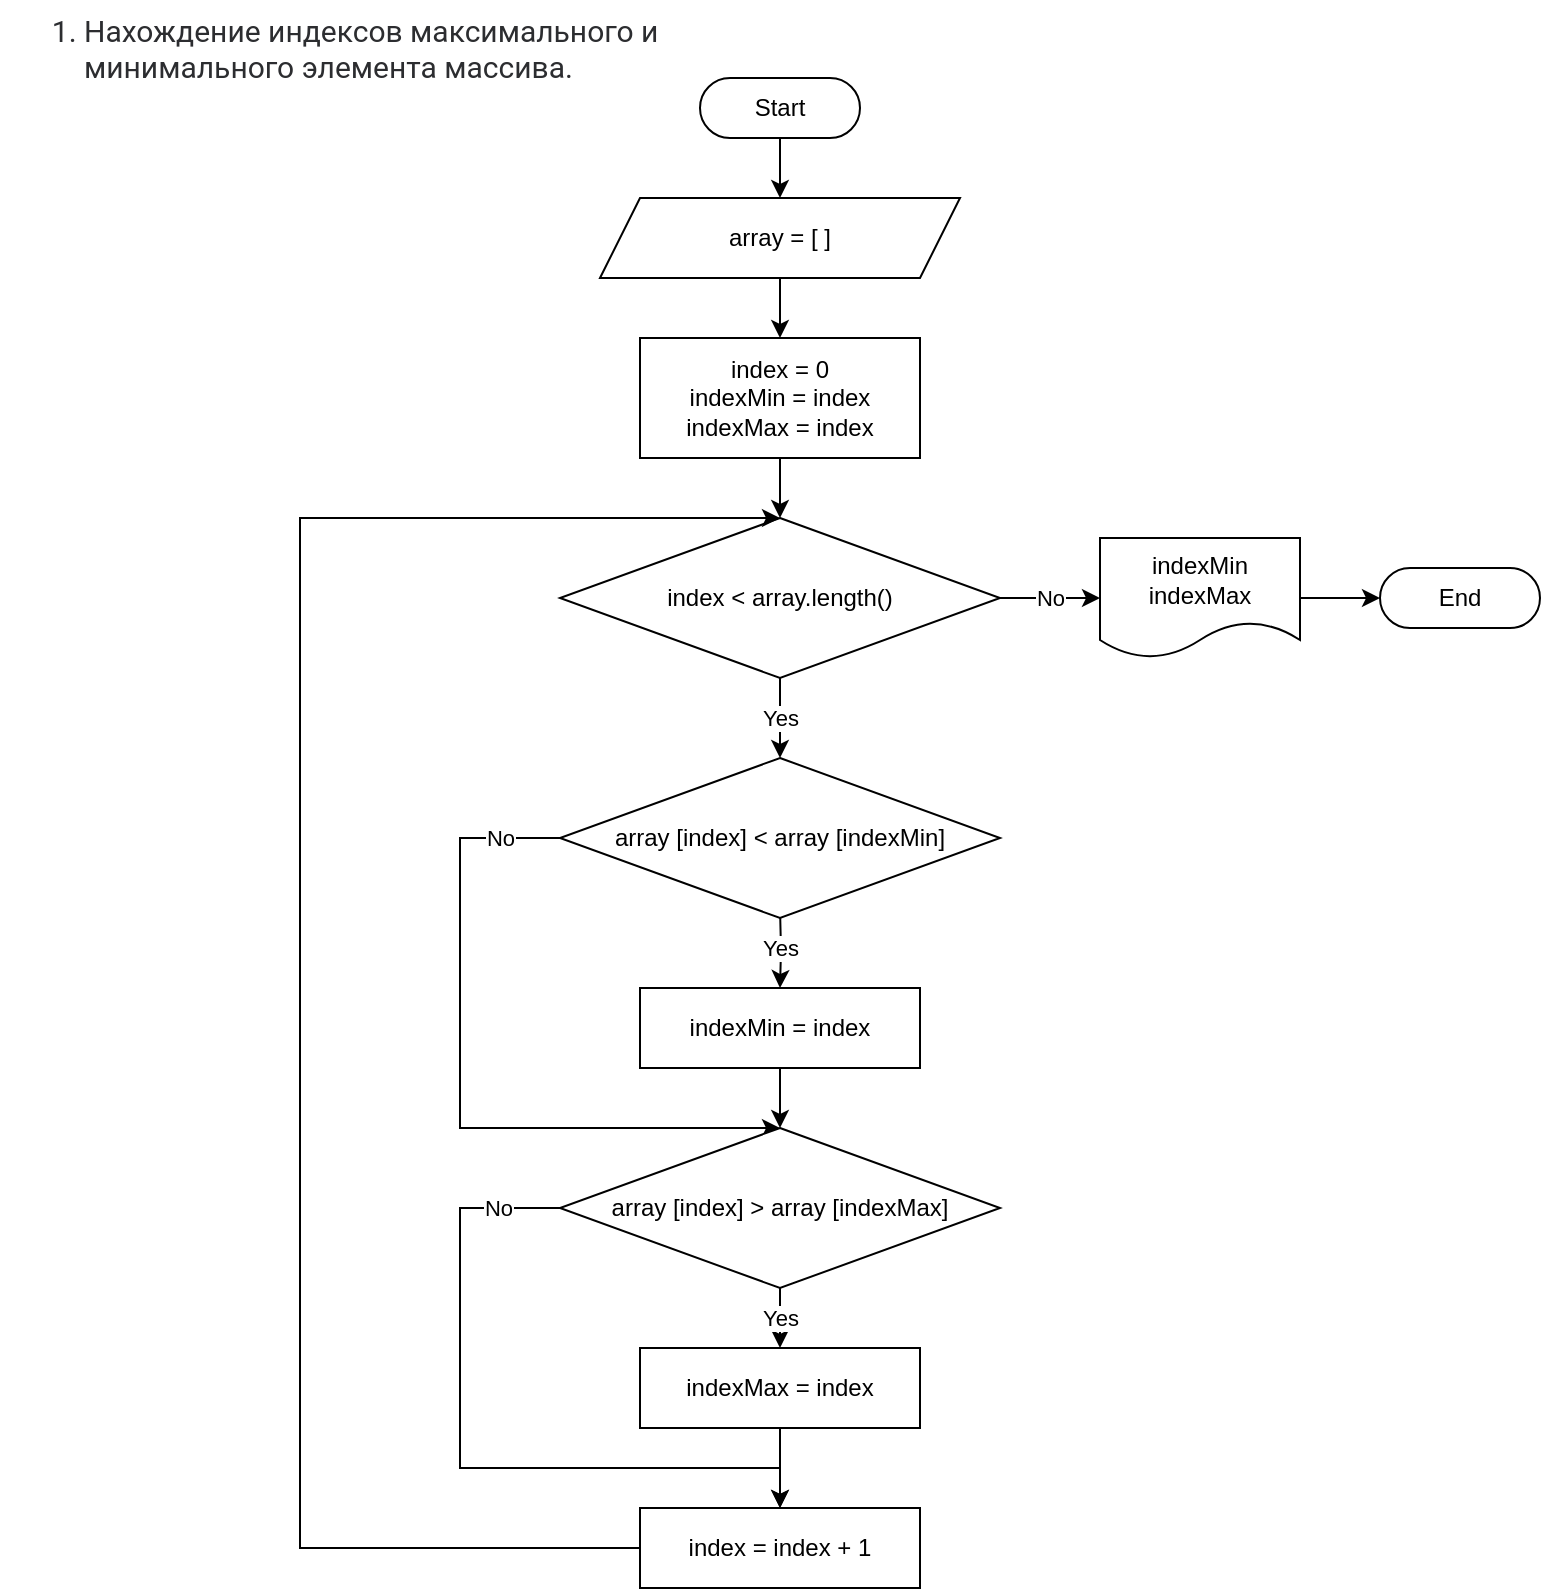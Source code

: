 <mxfile version="20.6.0" type="device" pages="5"><diagram id="g46qY6G9plLQHT_ADbXJ" name="Index of min &amp; max"><mxGraphModel dx="1826" dy="781" grid="1" gridSize="10" guides="1" tooltips="1" connect="1" arrows="1" fold="1" page="1" pageScale="1" pageWidth="827" pageHeight="1169" math="0" shadow="0"><root><mxCell id="0"/><mxCell id="1" parent="0"/><mxCell id="9_4w6wqe3L1vq4C21Mt_-15" style="edgeStyle=orthogonalEdgeStyle;rounded=0;orthogonalLoop=1;jettySize=auto;html=1;exitX=0.5;exitY=1;exitDx=0;exitDy=0;entryX=0.5;entryY=0;entryDx=0;entryDy=0;" edge="1" parent="1" source="9_4w6wqe3L1vq4C21Mt_-2" target="9_4w6wqe3L1vq4C21Mt_-5"><mxGeometry relative="1" as="geometry"/></mxCell><mxCell id="9_4w6wqe3L1vq4C21Mt_-2" value="Start" style="rounded=1;whiteSpace=wrap;html=1;arcSize=50;" vertex="1" parent="1"><mxGeometry x="360" y="59" width="80" height="30" as="geometry"/></mxCell><mxCell id="9_4w6wqe3L1vq4C21Mt_-17" style="edgeStyle=orthogonalEdgeStyle;rounded=0;orthogonalLoop=1;jettySize=auto;html=1;exitX=0.5;exitY=1;exitDx=0;exitDy=0;entryX=0.5;entryY=0;entryDx=0;entryDy=0;" edge="1" parent="1" source="9_4w6wqe3L1vq4C21Mt_-4" target="9_4w6wqe3L1vq4C21Mt_-7"><mxGeometry relative="1" as="geometry"/></mxCell><mxCell id="9_4w6wqe3L1vq4C21Mt_-4" value="index = 0&lt;br&gt;indexMin = index&lt;br&gt;indexMax = index" style="rounded=0;whiteSpace=wrap;html=1;" vertex="1" parent="1"><mxGeometry x="330" y="189" width="140" height="60" as="geometry"/></mxCell><mxCell id="9_4w6wqe3L1vq4C21Mt_-16" style="edgeStyle=orthogonalEdgeStyle;rounded=0;orthogonalLoop=1;jettySize=auto;html=1;exitX=0.5;exitY=1;exitDx=0;exitDy=0;entryX=0.5;entryY=0;entryDx=0;entryDy=0;" edge="1" parent="1" source="9_4w6wqe3L1vq4C21Mt_-5" target="9_4w6wqe3L1vq4C21Mt_-4"><mxGeometry relative="1" as="geometry"/></mxCell><mxCell id="9_4w6wqe3L1vq4C21Mt_-5" value="array = [ ]" style="shape=parallelogram;perimeter=parallelogramPerimeter;whiteSpace=wrap;html=1;fixedSize=1;" vertex="1" parent="1"><mxGeometry x="310" y="119" width="180" height="40" as="geometry"/></mxCell><mxCell id="9_4w6wqe3L1vq4C21Mt_-6" value="&lt;ol style=&quot;box-sizing: border-box; margin-top: 0px; margin-bottom: 10px; color: rgb(44, 45, 48); font-family: Roboto, &amp;quot;San Francisco&amp;quot;, &amp;quot;Helvetica Neue&amp;quot;, Helvetica, Arial; font-size: 15px; font-style: normal; font-variant-ligatures: normal; font-variant-caps: normal; font-weight: 400; letter-spacing: normal; orphans: 2; text-align: start; text-indent: 0px; text-transform: none; widows: 2; word-spacing: 0px; -webkit-text-stroke-width: 0px; background-color: rgb(255, 255, 255); text-decoration-thickness: initial; text-decoration-style: initial; text-decoration-color: initial;&quot;&gt;&lt;li style=&quot;box-sizing: border-box;&quot;&gt;Нахождение индексов максимального и минимального элемента массива.&lt;/li&gt;&lt;/ol&gt;" style="text;whiteSpace=wrap;html=1;" vertex="1" parent="1"><mxGeometry x="10" y="20" width="330" height="70" as="geometry"/></mxCell><mxCell id="9_4w6wqe3L1vq4C21Mt_-18" value="No" style="edgeStyle=orthogonalEdgeStyle;rounded=0;orthogonalLoop=1;jettySize=auto;html=1;exitX=1;exitY=0.5;exitDx=0;exitDy=0;entryX=0;entryY=0.5;entryDx=0;entryDy=0;" edge="1" parent="1" source="9_4w6wqe3L1vq4C21Mt_-7" target="9_4w6wqe3L1vq4C21Mt_-13"><mxGeometry relative="1" as="geometry"/></mxCell><mxCell id="9_4w6wqe3L1vq4C21Mt_-20" value="Yes" style="edgeStyle=orthogonalEdgeStyle;rounded=0;orthogonalLoop=1;jettySize=auto;html=1;exitX=0.5;exitY=1;exitDx=0;exitDy=0;entryX=0.5;entryY=0;entryDx=0;entryDy=0;" edge="1" parent="1" source="9_4w6wqe3L1vq4C21Mt_-7" target="9_4w6wqe3L1vq4C21Mt_-8"><mxGeometry relative="1" as="geometry"/></mxCell><mxCell id="9_4w6wqe3L1vq4C21Mt_-7" value="index &amp;lt; array.length()" style="rhombus;whiteSpace=wrap;html=1;" vertex="1" parent="1"><mxGeometry x="290" y="279" width="220" height="80" as="geometry"/></mxCell><mxCell id="9_4w6wqe3L1vq4C21Mt_-21" value="Yes" style="edgeStyle=orthogonalEdgeStyle;rounded=0;orthogonalLoop=1;jettySize=auto;html=1;exitX=0.5;exitY=1;exitDx=0;exitDy=0;entryX=0.5;entryY=0;entryDx=0;entryDy=0;" edge="1" parent="1" target="9_4w6wqe3L1vq4C21Mt_-9"><mxGeometry relative="1" as="geometry"><mxPoint x="400" y="474" as="sourcePoint"/></mxGeometry></mxCell><mxCell id="9_4w6wqe3L1vq4C21Mt_-22" value="No" style="edgeStyle=orthogonalEdgeStyle;rounded=0;orthogonalLoop=1;jettySize=auto;html=1;exitX=0;exitY=0.5;exitDx=0;exitDy=0;entryX=0.5;entryY=0;entryDx=0;entryDy=0;" edge="1" parent="1" source="9_4w6wqe3L1vq4C21Mt_-8" target="9_4w6wqe3L1vq4C21Mt_-10"><mxGeometry x="-0.829" relative="1" as="geometry"><mxPoint x="290" y="434" as="sourcePoint"/><Array as="points"><mxPoint x="240" y="439"/><mxPoint x="240" y="584"/></Array><mxPoint as="offset"/></mxGeometry></mxCell><mxCell id="9_4w6wqe3L1vq4C21Mt_-8" value="array [index] &amp;lt; array [indexMin]" style="rhombus;whiteSpace=wrap;html=1;" vertex="1" parent="1"><mxGeometry x="290" y="399" width="220" height="80" as="geometry"/></mxCell><mxCell id="9_4w6wqe3L1vq4C21Mt_-24" style="edgeStyle=orthogonalEdgeStyle;rounded=0;orthogonalLoop=1;jettySize=auto;html=1;exitX=0.5;exitY=1;exitDx=0;exitDy=0;entryX=0.5;entryY=0;entryDx=0;entryDy=0;" edge="1" parent="1" source="9_4w6wqe3L1vq4C21Mt_-9" target="9_4w6wqe3L1vq4C21Mt_-10"><mxGeometry relative="1" as="geometry"><mxPoint x="400" y="564.0" as="targetPoint"/></mxGeometry></mxCell><mxCell id="9_4w6wqe3L1vq4C21Mt_-9" value="indexMin = index" style="rounded=0;whiteSpace=wrap;html=1;" vertex="1" parent="1"><mxGeometry x="330" y="514" width="140" height="40" as="geometry"/></mxCell><mxCell id="9_4w6wqe3L1vq4C21Mt_-25" value="Yes" style="edgeStyle=orthogonalEdgeStyle;rounded=0;orthogonalLoop=1;jettySize=auto;html=1;exitX=0.5;exitY=1;exitDx=0;exitDy=0;entryX=0.5;entryY=0;entryDx=0;entryDy=0;" edge="1" parent="1" source="9_4w6wqe3L1vq4C21Mt_-10" target="9_4w6wqe3L1vq4C21Mt_-11"><mxGeometry relative="1" as="geometry"/></mxCell><mxCell id="9_4w6wqe3L1vq4C21Mt_-29" value="No" style="edgeStyle=orthogonalEdgeStyle;rounded=0;orthogonalLoop=1;jettySize=auto;html=1;exitX=0;exitY=0.5;exitDx=0;exitDy=0;entryX=0.5;entryY=0;entryDx=0;entryDy=0;" edge="1" parent="1" source="9_4w6wqe3L1vq4C21Mt_-10" target="9_4w6wqe3L1vq4C21Mt_-12"><mxGeometry x="-0.829" relative="1" as="geometry"><Array as="points"><mxPoint x="240" y="624"/><mxPoint x="240" y="754"/><mxPoint x="400" y="754"/></Array><mxPoint as="offset"/></mxGeometry></mxCell><mxCell id="9_4w6wqe3L1vq4C21Mt_-10" value="array [index] &amp;gt; array [indexMax]" style="rhombus;whiteSpace=wrap;html=1;" vertex="1" parent="1"><mxGeometry x="290" y="584" width="220" height="80" as="geometry"/></mxCell><mxCell id="9_4w6wqe3L1vq4C21Mt_-28" style="edgeStyle=orthogonalEdgeStyle;rounded=0;orthogonalLoop=1;jettySize=auto;html=1;exitX=0.5;exitY=1;exitDx=0;exitDy=0;entryX=0.5;entryY=0;entryDx=0;entryDy=0;" edge="1" parent="1" source="9_4w6wqe3L1vq4C21Mt_-11" target="9_4w6wqe3L1vq4C21Mt_-12"><mxGeometry relative="1" as="geometry"/></mxCell><mxCell id="9_4w6wqe3L1vq4C21Mt_-11" value="indexMax = index" style="rounded=0;whiteSpace=wrap;html=1;" vertex="1" parent="1"><mxGeometry x="330" y="694" width="140" height="40" as="geometry"/></mxCell><mxCell id="9_4w6wqe3L1vq4C21Mt_-27" style="edgeStyle=orthogonalEdgeStyle;rounded=0;orthogonalLoop=1;jettySize=auto;html=1;exitX=0;exitY=0.5;exitDx=0;exitDy=0;entryX=0.5;entryY=0;entryDx=0;entryDy=0;" edge="1" parent="1" source="9_4w6wqe3L1vq4C21Mt_-12" target="9_4w6wqe3L1vq4C21Mt_-7"><mxGeometry relative="1" as="geometry"><mxPoint x="170" y="469.0" as="targetPoint"/><Array as="points"><mxPoint x="160" y="794"/><mxPoint x="160" y="279"/></Array></mxGeometry></mxCell><mxCell id="9_4w6wqe3L1vq4C21Mt_-12" value="index = index + 1" style="rounded=0;whiteSpace=wrap;html=1;" vertex="1" parent="1"><mxGeometry x="330" y="774" width="140" height="40" as="geometry"/></mxCell><mxCell id="9_4w6wqe3L1vq4C21Mt_-19" style="edgeStyle=orthogonalEdgeStyle;rounded=0;orthogonalLoop=1;jettySize=auto;html=1;exitX=1;exitY=0.5;exitDx=0;exitDy=0;entryX=0;entryY=0.5;entryDx=0;entryDy=0;" edge="1" parent="1" source="9_4w6wqe3L1vq4C21Mt_-13" target="9_4w6wqe3L1vq4C21Mt_-14"><mxGeometry relative="1" as="geometry"/></mxCell><mxCell id="9_4w6wqe3L1vq4C21Mt_-13" value="indexMin&lt;br&gt;indexMax" style="shape=document;whiteSpace=wrap;html=1;boundedLbl=1;" vertex="1" parent="1"><mxGeometry x="560" y="289" width="100" height="60" as="geometry"/></mxCell><mxCell id="9_4w6wqe3L1vq4C21Mt_-14" value="End" style="rounded=1;whiteSpace=wrap;html=1;arcSize=50;" vertex="1" parent="1"><mxGeometry x="700" y="304" width="80" height="30" as="geometry"/></mxCell></root></mxGraphModel></diagram><diagram id="06naS_0exlaJcxvczkO4" name="Revers array"><mxGraphModel dx="1278" dy="547" grid="1" gridSize="10" guides="1" tooltips="1" connect="1" arrows="1" fold="1" page="1" pageScale="1" pageWidth="827" pageHeight="1169" math="0" shadow="0"><root><mxCell id="0"/><mxCell id="1" parent="0"/><mxCell id="79FmOoNISlEp_5ZtCaht-1" value="&lt;ol style=&quot;box-sizing: border-box; margin-top: 0px; margin-bottom: 10px; color: rgb(44, 45, 48); font-family: Roboto, &amp;quot;San Francisco&amp;quot;, &amp;quot;Helvetica Neue&amp;quot;, Helvetica, Arial; font-size: 15px; font-style: normal; font-variant-ligatures: normal; font-variant-caps: normal; font-weight: 400; letter-spacing: normal; orphans: 2; text-align: start; text-indent: 0px; text-transform: none; widows: 2; word-spacing: 0px; -webkit-text-stroke-width: 0px; background-color: rgb(255, 255, 255); text-decoration-thickness: initial; text-decoration-style: initial; text-decoration-color: initial;&quot;&gt;&lt;li style=&quot;box-sizing: border-box;&quot;&gt;Задание на «разворот» массива. Нужно перевернуть массив и записать его в обратном порядке.&lt;/li&gt;&lt;/ol&gt;" style="text;whiteSpace=wrap;html=1;" vertex="1" parent="1"><mxGeometry x="20" y="20" width="310" height="70" as="geometry"/></mxCell><mxCell id="M-5J3ayrp5EI2dBmneDd-9" style="edgeStyle=orthogonalEdgeStyle;rounded=0;orthogonalLoop=1;jettySize=auto;html=1;exitX=0.5;exitY=1;exitDx=0;exitDy=0;entryX=0.5;entryY=0;entryDx=0;entryDy=0;" edge="1" parent="1" source="M-5J3ayrp5EI2dBmneDd-1" target="M-5J3ayrp5EI2dBmneDd-3"><mxGeometry relative="1" as="geometry"/></mxCell><mxCell id="M-5J3ayrp5EI2dBmneDd-1" value="Start" style="rounded=1;whiteSpace=wrap;html=1;arcSize=50;" vertex="1" parent="1"><mxGeometry x="374" y="60" width="80" height="30" as="geometry"/></mxCell><mxCell id="M-5J3ayrp5EI2dBmneDd-11" style="edgeStyle=orthogonalEdgeStyle;rounded=0;orthogonalLoop=1;jettySize=auto;html=1;exitX=0.5;exitY=1;exitDx=0;exitDy=0;entryX=0.5;entryY=0;entryDx=0;entryDy=0;" edge="1" parent="1" source="M-5J3ayrp5EI2dBmneDd-2" target="M-5J3ayrp5EI2dBmneDd-4"><mxGeometry relative="1" as="geometry"/></mxCell><mxCell id="M-5J3ayrp5EI2dBmneDd-2" value="index = 0&lt;br&gt;temp = 0" style="rounded=0;whiteSpace=wrap;html=1;" vertex="1" parent="1"><mxGeometry x="344" y="189" width="140" height="60" as="geometry"/></mxCell><mxCell id="M-5J3ayrp5EI2dBmneDd-10" style="edgeStyle=orthogonalEdgeStyle;rounded=0;orthogonalLoop=1;jettySize=auto;html=1;exitX=0.5;exitY=1;exitDx=0;exitDy=0;entryX=0.5;entryY=0;entryDx=0;entryDy=0;" edge="1" parent="1" source="M-5J3ayrp5EI2dBmneDd-3" target="M-5J3ayrp5EI2dBmneDd-2"><mxGeometry relative="1" as="geometry"/></mxCell><mxCell id="M-5J3ayrp5EI2dBmneDd-3" value="array = [ ]" style="shape=parallelogram;perimeter=parallelogramPerimeter;whiteSpace=wrap;html=1;fixedSize=1;" vertex="1" parent="1"><mxGeometry x="324" y="119" width="180" height="40" as="geometry"/></mxCell><mxCell id="M-5J3ayrp5EI2dBmneDd-12" value="No" style="edgeStyle=orthogonalEdgeStyle;rounded=0;orthogonalLoop=1;jettySize=auto;html=1;exitX=1;exitY=0.5;exitDx=0;exitDy=0;entryX=0;entryY=0.5;entryDx=0;entryDy=0;" edge="1" parent="1" source="M-5J3ayrp5EI2dBmneDd-4" target="M-5J3ayrp5EI2dBmneDd-5"><mxGeometry relative="1" as="geometry"/></mxCell><mxCell id="M-5J3ayrp5EI2dBmneDd-14" value="Yes" style="edgeStyle=orthogonalEdgeStyle;rounded=0;orthogonalLoop=1;jettySize=auto;html=1;exitX=0.5;exitY=1;exitDx=0;exitDy=0;entryX=0.5;entryY=0;entryDx=0;entryDy=0;" edge="1" parent="1" source="M-5J3ayrp5EI2dBmneDd-4" target="M-5J3ayrp5EI2dBmneDd-7"><mxGeometry relative="1" as="geometry"/></mxCell><mxCell id="M-5J3ayrp5EI2dBmneDd-4" value="index &amp;lt; array.length() / 2" style="rhombus;whiteSpace=wrap;html=1;" vertex="1" parent="1"><mxGeometry x="304" y="279" width="220" height="80" as="geometry"/></mxCell><mxCell id="M-5J3ayrp5EI2dBmneDd-13" style="edgeStyle=orthogonalEdgeStyle;rounded=0;orthogonalLoop=1;jettySize=auto;html=1;exitX=1;exitY=0.5;exitDx=0;exitDy=0;entryX=0;entryY=0.5;entryDx=0;entryDy=0;" edge="1" parent="1" source="M-5J3ayrp5EI2dBmneDd-5" target="M-5J3ayrp5EI2dBmneDd-6"><mxGeometry relative="1" as="geometry"/></mxCell><mxCell id="M-5J3ayrp5EI2dBmneDd-5" value="array [ ]" style="shape=document;whiteSpace=wrap;html=1;boundedLbl=1;" vertex="1" parent="1"><mxGeometry x="570" y="289" width="100" height="60" as="geometry"/></mxCell><mxCell id="M-5J3ayrp5EI2dBmneDd-6" value="End" style="rounded=1;whiteSpace=wrap;html=1;arcSize=50;" vertex="1" parent="1"><mxGeometry x="700" y="304" width="80" height="30" as="geometry"/></mxCell><mxCell id="M-5J3ayrp5EI2dBmneDd-15" style="edgeStyle=orthogonalEdgeStyle;rounded=0;orthogonalLoop=1;jettySize=auto;html=1;exitX=0.5;exitY=1;exitDx=0;exitDy=0;entryX=0.5;entryY=0;entryDx=0;entryDy=0;" edge="1" parent="1" source="M-5J3ayrp5EI2dBmneDd-7" target="M-5J3ayrp5EI2dBmneDd-8"><mxGeometry relative="1" as="geometry"/></mxCell><mxCell id="M-5J3ayrp5EI2dBmneDd-7" value="temp = array [index]&lt;br&gt;array [index] = array [array.length() - 1 - index]&lt;br&gt;array [array.length() - 1 - index] = temp" style="rounded=0;whiteSpace=wrap;html=1;" vertex="1" parent="1"><mxGeometry x="278" y="400" width="272" height="80" as="geometry"/></mxCell><mxCell id="M-5J3ayrp5EI2dBmneDd-16" style="edgeStyle=orthogonalEdgeStyle;rounded=0;orthogonalLoop=1;jettySize=auto;html=1;exitX=0;exitY=0.5;exitDx=0;exitDy=0;entryX=0.5;entryY=0;entryDx=0;entryDy=0;" edge="1" parent="1" source="M-5J3ayrp5EI2dBmneDd-8" target="M-5J3ayrp5EI2dBmneDd-4"><mxGeometry relative="1" as="geometry"><Array as="points"><mxPoint x="200" y="530"/><mxPoint x="200" y="280"/></Array></mxGeometry></mxCell><mxCell id="M-5J3ayrp5EI2dBmneDd-8" value="index = index + 1" style="rounded=0;whiteSpace=wrap;html=1;" vertex="1" parent="1"><mxGeometry x="344" y="510" width="140" height="40" as="geometry"/></mxCell></root></mxGraphModel></diagram><diagram id="y_AeFavPxrfUflR2GoFU" name="Sum btwn min &amp; max"><mxGraphModel dx="1504" dy="644" grid="1" gridSize="10" guides="1" tooltips="1" connect="1" arrows="1" fold="1" page="1" pageScale="1" pageWidth="827" pageHeight="1169" math="0" shadow="0"><root><mxCell id="0"/><mxCell id="1" parent="0"/><mxCell id="-byNs8AyeAyJ2BwmEycw-1" value="&lt;ol style=&quot;box-sizing: border-box; margin-top: 0px; margin-bottom: 10px; color: rgb(44, 45, 48); font-family: Roboto, &amp;quot;San Francisco&amp;quot;, &amp;quot;Helvetica Neue&amp;quot;, Helvetica, Arial; font-size: 15px; font-style: normal; font-variant-ligatures: normal; font-variant-caps: normal; font-weight: 400; letter-spacing: normal; orphans: 2; text-align: start; text-indent: 0px; text-transform: none; widows: 2; word-spacing: 0px; -webkit-text-stroke-width: 0px; background-color: rgb(255, 255, 255); text-decoration-thickness: initial; text-decoration-style: initial; text-decoration-color: initial;&quot;&gt;&lt;li style=&quot;box-sizing: border-box;&quot;&gt;**Найти сумму элементов массива, лежащих между максимальным и минимальным по значению элементами.&lt;/li&gt;&lt;/ol&gt;" style="text;whiteSpace=wrap;html=1;" vertex="1" parent="1"><mxGeometry x="10" y="10" width="290" height="90" as="geometry"/></mxCell><mxCell id="rxrX0Rbo1iUaNbuoiHGI-9" style="edgeStyle=orthogonalEdgeStyle;rounded=0;orthogonalLoop=1;jettySize=auto;html=1;exitX=0.5;exitY=1;exitDx=0;exitDy=0;" edge="1" parent="1" source="2Vf_qj2Uu1iFKMlsZlyc-1" target="2Vf_qj2Uu1iFKMlsZlyc-3"><mxGeometry relative="1" as="geometry"/></mxCell><mxCell id="2Vf_qj2Uu1iFKMlsZlyc-1" value="Start" style="rounded=1;whiteSpace=wrap;html=1;arcSize=50;" vertex="1" parent="1"><mxGeometry x="374" y="40" width="80" height="30" as="geometry"/></mxCell><mxCell id="rxrX0Rbo1iUaNbuoiHGI-10" style="edgeStyle=orthogonalEdgeStyle;rounded=0;orthogonalLoop=1;jettySize=auto;html=1;exitX=0.5;exitY=1;exitDx=0;exitDy=0;" edge="1" parent="1" source="2Vf_qj2Uu1iFKMlsZlyc-3" target="b9pRMbXUr1TH-avCckxV-1"><mxGeometry relative="1" as="geometry"/></mxCell><mxCell id="2Vf_qj2Uu1iFKMlsZlyc-3" value="array = [ ]" style="shape=parallelogram;perimeter=parallelogramPerimeter;whiteSpace=wrap;html=1;fixedSize=1;" vertex="1" parent="1"><mxGeometry x="324" y="99" width="180" height="40" as="geometry"/></mxCell><mxCell id="rxrX0Rbo1iUaNbuoiHGI-2" value="Yes" style="edgeStyle=orthogonalEdgeStyle;rounded=0;orthogonalLoop=1;jettySize=auto;html=1;exitX=0.5;exitY=1;exitDx=0;exitDy=0;entryX=0.5;entryY=0;entryDx=0;entryDy=0;" edge="1" parent="1" source="2Vf_qj2Uu1iFKMlsZlyc-4" target="RX5rObTKGkefkfwkR0jN-1"><mxGeometry relative="1" as="geometry"/></mxCell><mxCell id="rxrX0Rbo1iUaNbuoiHGI-8" value="No&lt;span style=&quot;color: rgba(0, 0, 0, 0); font-family: monospace; font-size: 0px; text-align: start; background-color: rgb(248, 249, 250);&quot;&gt;%3CmxGraphModel%3E%3Croot%3E%3CmxCell%20id%3D%220%22%2F%3E%3CmxCell%20id%3D%221%22%20parent%3D%220%22%2F%3E%3CmxCell%20id%3D%222%22%20value%3D%22index%20%26amp%3Blt%3B%20array.length%22%20style%3D%22rhombus%3BwhiteSpace%3Dwrap%3Bhtml%3D1%3B%22%20vertex%3D%221%22%20parent%3D%221%22%3E%3CmxGeometry%20x%3D%22304%22%20y%3D%22280%22%20width%3D%22220%22%20height%3D%2280%22%20as%3D%22geometry%22%2F%3E%3C%2FmxCell%3E%3C%2Froot%3E%3C%2FmxGraphModel%3E&lt;/span&gt;" style="edgeStyle=orthogonalEdgeStyle;rounded=0;orthogonalLoop=1;jettySize=auto;html=1;exitX=1;exitY=0.5;exitDx=0;exitDy=0;entryX=0.5;entryY=0;entryDx=0;entryDy=0;" edge="1" parent="1" source="2Vf_qj2Uu1iFKMlsZlyc-4" target="rxrX0Rbo1iUaNbuoiHGI-13"><mxGeometry x="-0.829" relative="1" as="geometry"><mxPoint x="580" y="320" as="targetPoint"/><Array as="points"><mxPoint x="905" y="320"/></Array><mxPoint as="offset"/></mxGeometry></mxCell><mxCell id="2Vf_qj2Uu1iFKMlsZlyc-4" value="index &amp;lt; array.length()" style="rhombus;whiteSpace=wrap;html=1;" vertex="1" parent="1"><mxGeometry x="304" y="280" width="220" height="80" as="geometry"/></mxCell><mxCell id="rxrX0Rbo1iUaNbuoiHGI-34" style="edgeStyle=orthogonalEdgeStyle;rounded=0;orthogonalLoop=1;jettySize=auto;html=1;entryX=0.5;entryY=0;entryDx=0;entryDy=0;" edge="1" parent="1" source="2Vf_qj2Uu1iFKMlsZlyc-5" target="2Vf_qj2Uu1iFKMlsZlyc-6"><mxGeometry relative="1" as="geometry"/></mxCell><mxCell id="2Vf_qj2Uu1iFKMlsZlyc-5" value="sum" style="shape=document;whiteSpace=wrap;html=1;boundedLbl=1;" vertex="1" parent="1"><mxGeometry x="860" y="820" width="100" height="60" as="geometry"/></mxCell><mxCell id="2Vf_qj2Uu1iFKMlsZlyc-6" value="End" style="rounded=1;whiteSpace=wrap;html=1;arcSize=50;" vertex="1" parent="1"><mxGeometry x="870" y="920" width="80" height="30" as="geometry"/></mxCell><mxCell id="rxrX0Rbo1iUaNbuoiHGI-3" value="Yes" style="edgeStyle=orthogonalEdgeStyle;rounded=0;orthogonalLoop=1;jettySize=auto;html=1;exitX=0.5;exitY=1;exitDx=0;exitDy=0;entryX=0.5;entryY=0;entryDx=0;entryDy=0;" edge="1" parent="1" source="RX5rObTKGkefkfwkR0jN-1" target="RX5rObTKGkefkfwkR0jN-2"><mxGeometry relative="1" as="geometry"/></mxCell><mxCell id="rxrX0Rbo1iUaNbuoiHGI-11" value="No" style="edgeStyle=orthogonalEdgeStyle;rounded=0;orthogonalLoop=1;jettySize=auto;html=1;exitX=0;exitY=0.5;exitDx=0;exitDy=0;entryX=0.5;entryY=0;entryDx=0;entryDy=0;" edge="1" parent="1" source="RX5rObTKGkefkfwkR0jN-1" target="RX5rObTKGkefkfwkR0jN-3"><mxGeometry x="-0.858" y="1" relative="1" as="geometry"><Array as="points"><mxPoint x="260" y="439"/><mxPoint x="260" y="580"/></Array><mxPoint as="offset"/></mxGeometry></mxCell><mxCell id="RX5rObTKGkefkfwkR0jN-1" value="array [index] &amp;lt; array [indexMin]" style="rhombus;whiteSpace=wrap;html=1;" vertex="1" parent="1"><mxGeometry x="304" y="399" width="220" height="80" as="geometry"/></mxCell><mxCell id="rxrX0Rbo1iUaNbuoiHGI-4" style="edgeStyle=orthogonalEdgeStyle;rounded=0;orthogonalLoop=1;jettySize=auto;html=1;exitX=0.5;exitY=1;exitDx=0;exitDy=0;entryX=0.5;entryY=0;entryDx=0;entryDy=0;" edge="1" parent="1" source="RX5rObTKGkefkfwkR0jN-2" target="RX5rObTKGkefkfwkR0jN-3"><mxGeometry relative="1" as="geometry"/></mxCell><mxCell id="RX5rObTKGkefkfwkR0jN-2" value="indexMin = index" style="rounded=0;whiteSpace=wrap;html=1;" vertex="1" parent="1"><mxGeometry x="344" y="514" width="140" height="40" as="geometry"/></mxCell><mxCell id="rxrX0Rbo1iUaNbuoiHGI-5" value="Yes" style="edgeStyle=orthogonalEdgeStyle;rounded=0;orthogonalLoop=1;jettySize=auto;html=1;exitX=0.5;exitY=1;exitDx=0;exitDy=0;" edge="1" parent="1" source="RX5rObTKGkefkfwkR0jN-3" target="RX5rObTKGkefkfwkR0jN-4"><mxGeometry relative="1" as="geometry"/></mxCell><mxCell id="rxrX0Rbo1iUaNbuoiHGI-12" value="No" style="edgeStyle=orthogonalEdgeStyle;rounded=0;orthogonalLoop=1;jettySize=auto;html=1;exitX=0;exitY=0.5;exitDx=0;exitDy=0;entryX=0.5;entryY=0;entryDx=0;entryDy=0;" edge="1" parent="1" source="RX5rObTKGkefkfwkR0jN-3" target="RX5rObTKGkefkfwkR0jN-5"><mxGeometry x="-0.858" relative="1" as="geometry"><mxPoint x="340" y="770" as="targetPoint"/><Array as="points"><mxPoint x="260" y="620"/><mxPoint x="260" y="750"/><mxPoint x="414" y="750"/></Array><mxPoint as="offset"/></mxGeometry></mxCell><mxCell id="RX5rObTKGkefkfwkR0jN-3" value="array [index] &amp;gt; array [indexMax]" style="rhombus;whiteSpace=wrap;html=1;" vertex="1" parent="1"><mxGeometry x="304" y="580" width="220" height="80" as="geometry"/></mxCell><mxCell id="rxrX0Rbo1iUaNbuoiHGI-6" style="edgeStyle=orthogonalEdgeStyle;rounded=0;orthogonalLoop=1;jettySize=auto;html=1;exitX=0.5;exitY=1;exitDx=0;exitDy=0;entryX=0.5;entryY=0;entryDx=0;entryDy=0;" edge="1" parent="1" source="RX5rObTKGkefkfwkR0jN-4" target="RX5rObTKGkefkfwkR0jN-5"><mxGeometry relative="1" as="geometry"/></mxCell><mxCell id="RX5rObTKGkefkfwkR0jN-4" value="indexMax = index" style="rounded=0;whiteSpace=wrap;html=1;" vertex="1" parent="1"><mxGeometry x="344" y="694" width="140" height="40" as="geometry"/></mxCell><mxCell id="rxrX0Rbo1iUaNbuoiHGI-14" style="edgeStyle=orthogonalEdgeStyle;rounded=0;orthogonalLoop=1;jettySize=auto;html=1;exitX=0;exitY=0.5;exitDx=0;exitDy=0;entryX=0.5;entryY=0;entryDx=0;entryDy=0;" edge="1" parent="1" source="RX5rObTKGkefkfwkR0jN-5" target="2Vf_qj2Uu1iFKMlsZlyc-4"><mxGeometry relative="1" as="geometry"><Array as="points"><mxPoint x="200" y="780"/><mxPoint x="200" y="280"/></Array></mxGeometry></mxCell><mxCell id="RX5rObTKGkefkfwkR0jN-5" value="index = index + 1" style="rounded=0;whiteSpace=wrap;html=1;" vertex="1" parent="1"><mxGeometry x="344" y="760" width="140" height="40" as="geometry"/></mxCell><mxCell id="rxrX0Rbo1iUaNbuoiHGI-1" style="edgeStyle=orthogonalEdgeStyle;rounded=0;orthogonalLoop=1;jettySize=auto;html=1;exitX=0.5;exitY=1;exitDx=0;exitDy=0;" edge="1" parent="1" source="b9pRMbXUr1TH-avCckxV-1" target="2Vf_qj2Uu1iFKMlsZlyc-4"><mxGeometry relative="1" as="geometry"/></mxCell><mxCell id="b9pRMbXUr1TH-avCckxV-1" value="index = 0&lt;br&gt;indexMin = index&lt;br&gt;indexMax = index&lt;br&gt;indexSum = 0&lt;br&gt;Sum = 0" style="rounded=0;whiteSpace=wrap;html=1;" vertex="1" parent="1"><mxGeometry x="344" y="170" width="140" height="79" as="geometry"/></mxCell><mxCell id="rxrX0Rbo1iUaNbuoiHGI-16" value="No" style="edgeStyle=orthogonalEdgeStyle;rounded=0;orthogonalLoop=1;jettySize=auto;html=1;exitX=0;exitY=0.5;exitDx=0;exitDy=0;" edge="1" parent="1" source="rxrX0Rbo1iUaNbuoiHGI-13" target="rxrX0Rbo1iUaNbuoiHGI-15"><mxGeometry x="-0.68" relative="1" as="geometry"><mxPoint x="875" y="441" as="sourcePoint"/><mxPoint as="offset"/></mxGeometry></mxCell><mxCell id="rxrX0Rbo1iUaNbuoiHGI-18" value="Yes" style="edgeStyle=orthogonalEdgeStyle;rounded=0;orthogonalLoop=1;jettySize=auto;html=1;exitX=1;exitY=0.5;exitDx=0;exitDy=0;entryX=0.5;entryY=0;entryDx=0;entryDy=0;" edge="1" parent="1" source="rxrX0Rbo1iUaNbuoiHGI-13" target="rxrX0Rbo1iUaNbuoiHGI-17"><mxGeometry x="-0.5" y="-1" relative="1" as="geometry"><mxPoint as="offset"/></mxGeometry></mxCell><mxCell id="rxrX0Rbo1iUaNbuoiHGI-13" value="indexMin &amp;lt; indexMax" style="rhombus;whiteSpace=wrap;html=1;" vertex="1" parent="1"><mxGeometry x="795" y="360" width="220" height="80" as="geometry"/></mxCell><mxCell id="rxrX0Rbo1iUaNbuoiHGI-24" style="edgeStyle=orthogonalEdgeStyle;rounded=0;orthogonalLoop=1;jettySize=auto;html=1;exitX=0.5;exitY=1;exitDx=0;exitDy=0;entryX=0.5;entryY=0;entryDx=0;entryDy=0;" edge="1" parent="1" source="rxrX0Rbo1iUaNbuoiHGI-15" target="rxrX0Rbo1iUaNbuoiHGI-19"><mxGeometry relative="1" as="geometry"/></mxCell><mxCell id="rxrX0Rbo1iUaNbuoiHGI-15" value="indexSum = indexMax + 1" style="whiteSpace=wrap;html=1;" vertex="1" parent="1"><mxGeometry x="645" y="460" width="210" height="40" as="geometry"/></mxCell><mxCell id="rxrX0Rbo1iUaNbuoiHGI-30" style="edgeStyle=orthogonalEdgeStyle;rounded=0;orthogonalLoop=1;jettySize=auto;html=1;exitX=0.5;exitY=1;exitDx=0;exitDy=0;entryX=0.5;entryY=0;entryDx=0;entryDy=0;" edge="1" parent="1" source="rxrX0Rbo1iUaNbuoiHGI-17" target="rxrX0Rbo1iUaNbuoiHGI-21"><mxGeometry relative="1" as="geometry"/></mxCell><mxCell id="rxrX0Rbo1iUaNbuoiHGI-17" value="indexSum = indexMin + 1" style="whiteSpace=wrap;html=1;" vertex="1" parent="1"><mxGeometry x="970" y="460" width="210" height="40" as="geometry"/></mxCell><mxCell id="rxrX0Rbo1iUaNbuoiHGI-26" value="Yes" style="edgeStyle=orthogonalEdgeStyle;rounded=0;orthogonalLoop=1;jettySize=auto;html=1;exitX=0.5;exitY=1;exitDx=0;exitDy=0;entryX=0.5;entryY=0;entryDx=0;entryDy=0;" edge="1" parent="1" source="rxrX0Rbo1iUaNbuoiHGI-19" target="rxrX0Rbo1iUaNbuoiHGI-20"><mxGeometry relative="1" as="geometry"/></mxCell><mxCell id="rxrX0Rbo1iUaNbuoiHGI-29" value="No" style="edgeStyle=orthogonalEdgeStyle;rounded=0;orthogonalLoop=1;jettySize=auto;html=1;exitX=1;exitY=0.5;exitDx=0;exitDy=0;entryX=0.5;entryY=0;entryDx=0;entryDy=0;" edge="1" parent="1" source="rxrX0Rbo1iUaNbuoiHGI-19" target="2Vf_qj2Uu1iFKMlsZlyc-5"><mxGeometry x="-0.797" relative="1" as="geometry"><mxPoint x="920.053" y="700.019" as="targetPoint"/><Array as="points"><mxPoint x="910" y="585"/><mxPoint x="910" y="820"/></Array><mxPoint as="offset"/></mxGeometry></mxCell><mxCell id="rxrX0Rbo1iUaNbuoiHGI-19" value="indexSum &amp;lt; indexMin" style="rhombus;whiteSpace=wrap;html=1;" vertex="1" parent="1"><mxGeometry x="640" y="545" width="220" height="80" as="geometry"/></mxCell><mxCell id="rxrX0Rbo1iUaNbuoiHGI-23" style="edgeStyle=orthogonalEdgeStyle;rounded=0;orthogonalLoop=1;jettySize=auto;html=1;exitX=0;exitY=0.5;exitDx=0;exitDy=0;entryX=0.5;entryY=0;entryDx=0;entryDy=0;" edge="1" parent="1" source="rxrX0Rbo1iUaNbuoiHGI-25" target="rxrX0Rbo1iUaNbuoiHGI-19"><mxGeometry relative="1" as="geometry"><Array as="points"><mxPoint x="590" y="754"/><mxPoint x="590" y="544"/></Array></mxGeometry></mxCell><mxCell id="rxrX0Rbo1iUaNbuoiHGI-27" style="edgeStyle=orthogonalEdgeStyle;rounded=0;orthogonalLoop=1;jettySize=auto;html=1;exitX=0.5;exitY=1;exitDx=0;exitDy=0;entryX=0.5;entryY=0;entryDx=0;entryDy=0;" edge="1" parent="1" source="rxrX0Rbo1iUaNbuoiHGI-20" target="rxrX0Rbo1iUaNbuoiHGI-25"><mxGeometry relative="1" as="geometry"/></mxCell><mxCell id="rxrX0Rbo1iUaNbuoiHGI-20" value="sum = sum + array [indexSum]" style="whiteSpace=wrap;html=1;" vertex="1" parent="1"><mxGeometry x="645" y="670" width="210" height="40" as="geometry"/></mxCell><mxCell id="rxrX0Rbo1iUaNbuoiHGI-33" value="No" style="edgeStyle=orthogonalEdgeStyle;rounded=0;orthogonalLoop=1;jettySize=auto;html=1;exitX=0;exitY=0.5;exitDx=0;exitDy=0;entryX=0.5;entryY=0;entryDx=0;entryDy=0;" edge="1" parent="1" source="rxrX0Rbo1iUaNbuoiHGI-21" target="2Vf_qj2Uu1iFKMlsZlyc-5"><mxGeometry x="-0.792" relative="1" as="geometry"><mxPoint x="910" y="780" as="targetPoint"/><Array as="points"><mxPoint x="910" y="585"/></Array><mxPoint as="offset"/></mxGeometry></mxCell><mxCell id="rxrX0Rbo1iUaNbuoiHGI-35" style="edgeStyle=orthogonalEdgeStyle;rounded=0;orthogonalLoop=1;jettySize=auto;html=1;exitX=0.5;exitY=1;exitDx=0;exitDy=0;entryX=0.5;entryY=0;entryDx=0;entryDy=0;" edge="1" parent="1" source="rxrX0Rbo1iUaNbuoiHGI-21" target="rxrX0Rbo1iUaNbuoiHGI-22"><mxGeometry relative="1" as="geometry"/></mxCell><mxCell id="rxrX0Rbo1iUaNbuoiHGI-21" value="indexSum &amp;lt; indexMax" style="rhombus;whiteSpace=wrap;html=1;" vertex="1" parent="1"><mxGeometry x="965" y="545" width="220" height="80" as="geometry"/></mxCell><mxCell id="rxrX0Rbo1iUaNbuoiHGI-36" style="edgeStyle=orthogonalEdgeStyle;rounded=0;orthogonalLoop=1;jettySize=auto;html=1;exitX=0.5;exitY=1;exitDx=0;exitDy=0;entryX=0.5;entryY=0;entryDx=0;entryDy=0;" edge="1" parent="1" source="rxrX0Rbo1iUaNbuoiHGI-22" target="rxrX0Rbo1iUaNbuoiHGI-31"><mxGeometry relative="1" as="geometry"/></mxCell><mxCell id="rxrX0Rbo1iUaNbuoiHGI-22" value="sum = sum + array [indexSum]" style="whiteSpace=wrap;html=1;" vertex="1" parent="1"><mxGeometry x="970" y="660" width="210" height="40" as="geometry"/></mxCell><mxCell id="rxrX0Rbo1iUaNbuoiHGI-25" value="indexSum = indexSum + 1" style="whiteSpace=wrap;html=1;" vertex="1" parent="1"><mxGeometry x="645" y="734" width="210" height="40" as="geometry"/></mxCell><mxCell id="rxrX0Rbo1iUaNbuoiHGI-31" value="indexSum = indexSum + 1" style="whiteSpace=wrap;html=1;" vertex="1" parent="1"><mxGeometry x="970" y="734" width="210" height="40" as="geometry"/></mxCell></root></mxGraphModel></diagram><diagram id="cRfmodE5Nt7_MkcKM9mI" name="Array avarage"><mxGraphModel dx="1278" dy="547" grid="1" gridSize="10" guides="1" tooltips="1" connect="1" arrows="1" fold="1" page="1" pageScale="1" pageWidth="827" pageHeight="1169" math="0" shadow="0"><root><mxCell id="0"/><mxCell id="1" parent="0"/><mxCell id="RXdN5MabU40goFkWMKhw-1" value="Start" style="rounded=1;whiteSpace=wrap;html=1;arcSize=50;" vertex="1" parent="1"><mxGeometry x="374" y="60" width="80" height="30" as="geometry"/></mxCell><mxCell id="RXdN5MabU40goFkWMKhw-2" value="index = 0&lt;br&gt;temp = 0" style="rounded=0;whiteSpace=wrap;html=1;" vertex="1" parent="1"><mxGeometry x="344" y="189" width="140" height="60" as="geometry"/></mxCell><mxCell id="RXdN5MabU40goFkWMKhw-3" value="array = [ ]" style="shape=parallelogram;perimeter=parallelogramPerimeter;whiteSpace=wrap;html=1;fixedSize=1;" vertex="1" parent="1"><mxGeometry x="324" y="119" width="180" height="40" as="geometry"/></mxCell><mxCell id="RXdN5MabU40goFkWMKhw-4" value="index &amp;lt; array.length() / 2" style="rhombus;whiteSpace=wrap;html=1;" vertex="1" parent="1"><mxGeometry x="304" y="279" width="220" height="80" as="geometry"/></mxCell><mxCell id="RXdN5MabU40goFkWMKhw-5" value="array [ ]" style="shape=document;whiteSpace=wrap;html=1;boundedLbl=1;" vertex="1" parent="1"><mxGeometry x="570" y="289" width="100" height="60" as="geometry"/></mxCell><mxCell id="RXdN5MabU40goFkWMKhw-6" value="End" style="rounded=1;whiteSpace=wrap;html=1;arcSize=50;" vertex="1" parent="1"><mxGeometry x="700" y="304" width="80" height="30" as="geometry"/></mxCell><mxCell id="RXdN5MabU40goFkWMKhw-7" value="temp = array [index]&lt;br&gt;array [index] = array [array.length() - 1 - index]&lt;br&gt;array [array.length() - 1 - index] = temp" style="rounded=0;whiteSpace=wrap;html=1;" vertex="1" parent="1"><mxGeometry x="278" y="400" width="272" height="80" as="geometry"/></mxCell><mxCell id="RXdN5MabU40goFkWMKhw-8" value="index = index + 1" style="rounded=0;whiteSpace=wrap;html=1;" vertex="1" parent="1"><mxGeometry x="344" y="510" width="140" height="40" as="geometry"/></mxCell><mxCell id="RXdN5MabU40goFkWMKhw-9" value="&lt;ol style=&quot;box-sizing: border-box; margin-top: 0px; margin-bottom: 10px; color: rgb(44, 45, 48); font-family: Roboto, &amp;quot;San Francisco&amp;quot;, &amp;quot;Helvetica Neue&amp;quot;, Helvetica, Arial; font-size: 15px; font-style: normal; font-variant-ligatures: normal; font-variant-caps: normal; font-weight: 400; letter-spacing: normal; orphans: 2; text-align: start; text-indent: 0px; text-transform: none; widows: 2; word-spacing: 0px; -webkit-text-stroke-width: 0px; background-color: rgb(255, 255, 255); text-decoration-thickness: initial; text-decoration-style: initial; text-decoration-color: initial;&quot;&gt;&lt;li style=&quot;box-sizing: border-box;&quot;&gt;*Найти среднее арифметическое среди всех элементов массива.&lt;/li&gt;&lt;/ol&gt;" style="text;whiteSpace=wrap;html=1;" vertex="1" parent="1"><mxGeometry x="14" y="20" width="290" height="50" as="geometry"/></mxCell></root></mxGraphModel></diagram><diagram id="5eQgET4ABCs-Io_AD18D" name="Bubble sort"><mxGraphModel dx="1278" dy="547" grid="1" gridSize="10" guides="1" tooltips="1" connect="1" arrows="1" fold="1" page="1" pageScale="1" pageWidth="827" pageHeight="1169" math="0" shadow="0"><root><mxCell id="0"/><mxCell id="1" parent="0"/><mxCell id="XNz6KyYbB7PKPYwj1a2x-1" value="&lt;ol style=&quot;box-sizing: border-box; margin-top: 0px; margin-bottom: 10px; color: rgb(44, 45, 48); font-family: Roboto, &amp;quot;San Francisco&amp;quot;, &amp;quot;Helvetica Neue&amp;quot;, Helvetica, Arial; font-size: 15px; font-style: normal; font-variant-ligatures: normal; font-variant-caps: normal; font-weight: 400; letter-spacing: normal; orphans: 2; text-align: start; text-indent: 0px; text-transform: none; widows: 2; word-spacing: 0px; -webkit-text-stroke-width: 0px; background-color: rgb(255, 255, 255); text-decoration-thickness: initial; text-decoration-style: initial; text-decoration-color: initial;&quot;&gt;&lt;li style=&quot;box-sizing: border-box;&quot;&gt;**Дополнительная, необязательная задача. Реализовать алгоритм сортировки &quot;пузырьком&quot; на основе алгоритма переноса максимального значения в правый край массива из семинара.&lt;/li&gt;&lt;/ol&gt;" style="text;whiteSpace=wrap;html=1;" vertex="1" parent="1"><mxGeometry x="10" y="20" width="360" height="100" as="geometry"/></mxCell></root></mxGraphModel></diagram></mxfile>